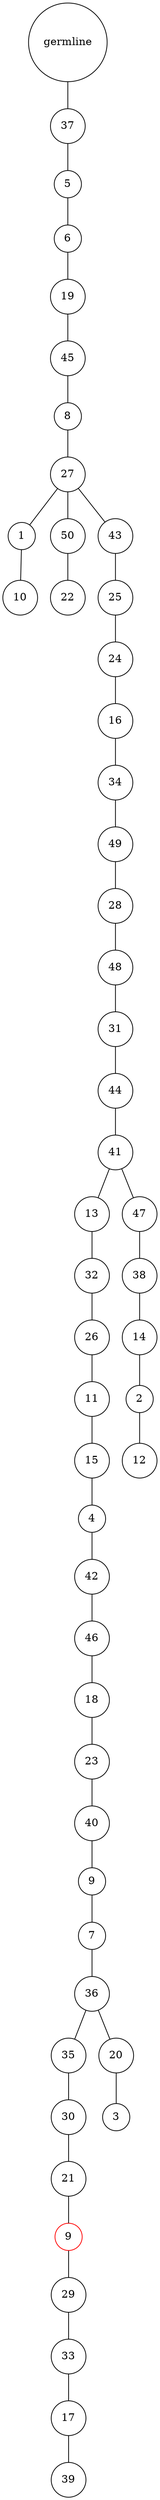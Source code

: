 graph {
	rankdir=UD;
	splines=line;
	node [shape=circle]
	"0x7fc93fd286a0" [label="germline"];
	"0x7fc93fd286d0" [label="37"];
	"0x7fc93fd286a0" -- "0x7fc93fd286d0" ;
	"0x7fc93fd28700" [label="5"];
	"0x7fc93fd286d0" -- "0x7fc93fd28700" ;
	"0x7fc93fd28730" [label="6"];
	"0x7fc93fd28700" -- "0x7fc93fd28730" ;
	"0x7fc93fd28760" [label="19"];
	"0x7fc93fd28730" -- "0x7fc93fd28760" ;
	"0x7fc93fd28790" [label="45"];
	"0x7fc93fd28760" -- "0x7fc93fd28790" ;
	"0x7fc93fd287c0" [label="8"];
	"0x7fc93fd28790" -- "0x7fc93fd287c0" ;
	"0x7fc93fd287f0" [label="27"];
	"0x7fc93fd287c0" -- "0x7fc93fd287f0" ;
	"0x7fc93fd28820" [label="1"];
	"0x7fc93fd287f0" -- "0x7fc93fd28820" ;
	"0x7fc93fd28850" [label="10"];
	"0x7fc93fd28820" -- "0x7fc93fd28850" ;
	"0x7fc93fd28880" [label="50"];
	"0x7fc93fd287f0" -- "0x7fc93fd28880" ;
	"0x7fc93fd288b0" [label="22"];
	"0x7fc93fd28880" -- "0x7fc93fd288b0" ;
	"0x7fc93fd288e0" [label="43"];
	"0x7fc93fd287f0" -- "0x7fc93fd288e0" ;
	"0x7fc93fd28910" [label="25"];
	"0x7fc93fd288e0" -- "0x7fc93fd28910" ;
	"0x7fc93fd28940" [label="24"];
	"0x7fc93fd28910" -- "0x7fc93fd28940" ;
	"0x7fc93fd28970" [label="16"];
	"0x7fc93fd28940" -- "0x7fc93fd28970" ;
	"0x7fc93fd289a0" [label="34"];
	"0x7fc93fd28970" -- "0x7fc93fd289a0" ;
	"0x7fc93fd289d0" [label="49"];
	"0x7fc93fd289a0" -- "0x7fc93fd289d0" ;
	"0x7fc93fd28a00" [label="28"];
	"0x7fc93fd289d0" -- "0x7fc93fd28a00" ;
	"0x7fc93fd28a30" [label="48"];
	"0x7fc93fd28a00" -- "0x7fc93fd28a30" ;
	"0x7fc93fd28a60" [label="31"];
	"0x7fc93fd28a30" -- "0x7fc93fd28a60" ;
	"0x7fc93fd28a90" [label="44"];
	"0x7fc93fd28a60" -- "0x7fc93fd28a90" ;
	"0x7fc93fd28ac0" [label="41"];
	"0x7fc93fd28a90" -- "0x7fc93fd28ac0" ;
	"0x7fc93fd28af0" [label="13"];
	"0x7fc93fd28ac0" -- "0x7fc93fd28af0" ;
	"0x7fc93fd28b20" [label="32"];
	"0x7fc93fd28af0" -- "0x7fc93fd28b20" ;
	"0x7fc93fd28b50" [label="26"];
	"0x7fc93fd28b20" -- "0x7fc93fd28b50" ;
	"0x7fc93fd28b80" [label="11"];
	"0x7fc93fd28b50" -- "0x7fc93fd28b80" ;
	"0x7fc93fd28bb0" [label="15"];
	"0x7fc93fd28b80" -- "0x7fc93fd28bb0" ;
	"0x7fc93fd28be0" [label="4"];
	"0x7fc93fd28bb0" -- "0x7fc93fd28be0" ;
	"0x7fc93fd28c10" [label="42"];
	"0x7fc93fd28be0" -- "0x7fc93fd28c10" ;
	"0x7fc93fd28c40" [label="46"];
	"0x7fc93fd28c10" -- "0x7fc93fd28c40" ;
	"0x7fc93fd28c70" [label="18"];
	"0x7fc93fd28c40" -- "0x7fc93fd28c70" ;
	"0x7fc93fd28ca0" [label="23"];
	"0x7fc93fd28c70" -- "0x7fc93fd28ca0" ;
	"0x7fc93fd28cd0" [label="40"];
	"0x7fc93fd28ca0" -- "0x7fc93fd28cd0" ;
	"0x7fc93fd28d00" [label="9"];
	"0x7fc93fd28cd0" -- "0x7fc93fd28d00" ;
	"0x7fc93fd28d30" [label="7"];
	"0x7fc93fd28d00" -- "0x7fc93fd28d30" ;
	"0x7fc93fd28d60" [label="36"];
	"0x7fc93fd28d30" -- "0x7fc93fd28d60" ;
	"0x7fc93fd28d90" [label="35"];
	"0x7fc93fd28d60" -- "0x7fc93fd28d90" ;
	"0x7fc93fd28dc0" [label="30"];
	"0x7fc93fd28d90" -- "0x7fc93fd28dc0" ;
	"0x7fc93fd28df0" [label="21"];
	"0x7fc93fd28dc0" -- "0x7fc93fd28df0" ;
	"0x7fc93fd28e20" [label="9",color="red"];
	"0x7fc93fd28df0" -- "0x7fc93fd28e20" ;
	"0x7fc93fd28e50" [label="29"];
	"0x7fc93fd28e20" -- "0x7fc93fd28e50" ;
	"0x7fc93fd28e80" [label="33"];
	"0x7fc93fd28e50" -- "0x7fc93fd28e80" ;
	"0x7fc93fd28eb0" [label="17"];
	"0x7fc93fd28e80" -- "0x7fc93fd28eb0" ;
	"0x7fc93fd28ee0" [label="39"];
	"0x7fc93fd28eb0" -- "0x7fc93fd28ee0" ;
	"0x7fc93fd28f10" [label="20"];
	"0x7fc93fd28d60" -- "0x7fc93fd28f10" ;
	"0x7fc93fd28f40" [label="3"];
	"0x7fc93fd28f10" -- "0x7fc93fd28f40" ;
	"0x7fc93fd28f70" [label="47"];
	"0x7fc93fd28ac0" -- "0x7fc93fd28f70" ;
	"0x7fc93fd28fa0" [label="38"];
	"0x7fc93fd28f70" -- "0x7fc93fd28fa0" ;
	"0x7fc93fd28fd0" [label="14"];
	"0x7fc93fd28fa0" -- "0x7fc93fd28fd0" ;
	"0x7fc93fd2f040" [label="2"];
	"0x7fc93fd28fd0" -- "0x7fc93fd2f040" ;
	"0x7fc93fd2f070" [label="12"];
	"0x7fc93fd2f040" -- "0x7fc93fd2f070" ;
}

